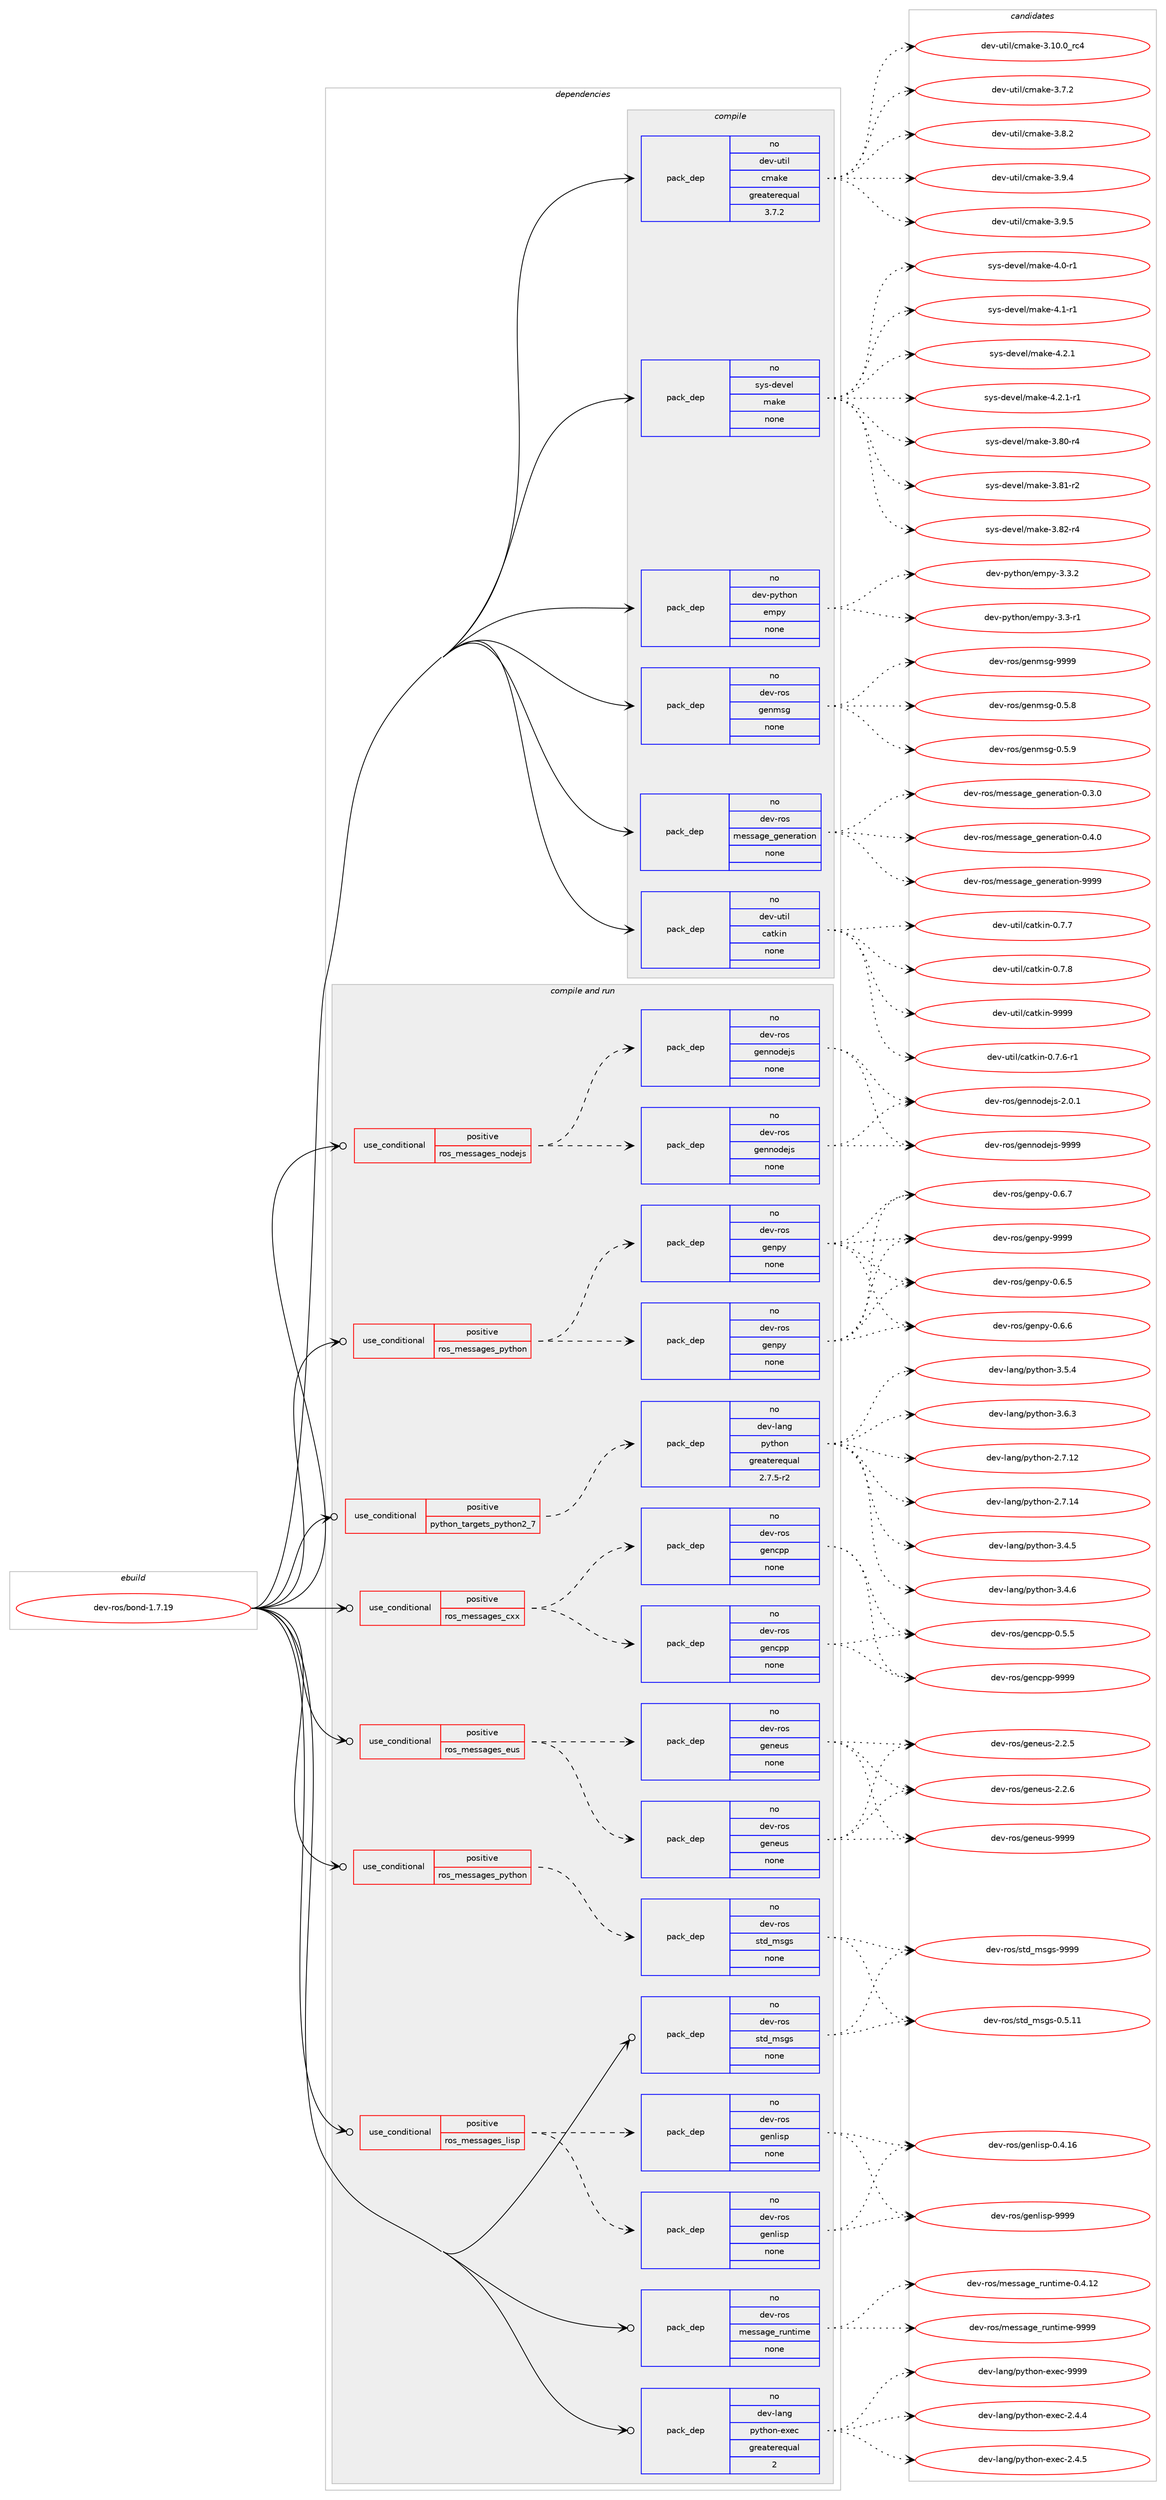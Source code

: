 digraph prolog {

# *************
# Graph options
# *************

newrank=true;
concentrate=true;
compound=true;
graph [rankdir=LR,fontname=Helvetica,fontsize=10,ranksep=1.5];#, ranksep=2.5, nodesep=0.2];
edge  [arrowhead=vee];
node  [fontname=Helvetica,fontsize=10];

# **********
# The ebuild
# **********

subgraph cluster_leftcol {
color=gray;
rank=same;
label=<<i>ebuild</i>>;
id [label="dev-ros/bond-1.7.19", color=red, width=4, href="../dev-ros/bond-1.7.19.svg"];
}

# ****************
# The dependencies
# ****************

subgraph cluster_midcol {
color=gray;
label=<<i>dependencies</i>>;
subgraph cluster_compile {
fillcolor="#eeeeee";
style=filled;
label=<<i>compile</i>>;
subgraph pack149034 {
dependency197819 [label=<<TABLE BORDER="0" CELLBORDER="1" CELLSPACING="0" CELLPADDING="4" WIDTH="220"><TR><TD ROWSPAN="6" CELLPADDING="30">pack_dep</TD></TR><TR><TD WIDTH="110">no</TD></TR><TR><TD>dev-python</TD></TR><TR><TD>empy</TD></TR><TR><TD>none</TD></TR><TR><TD></TD></TR></TABLE>>, shape=none, color=blue];
}
id:e -> dependency197819:w [weight=20,style="solid",arrowhead="vee"];
subgraph pack149035 {
dependency197820 [label=<<TABLE BORDER="0" CELLBORDER="1" CELLSPACING="0" CELLPADDING="4" WIDTH="220"><TR><TD ROWSPAN="6" CELLPADDING="30">pack_dep</TD></TR><TR><TD WIDTH="110">no</TD></TR><TR><TD>dev-ros</TD></TR><TR><TD>genmsg</TD></TR><TR><TD>none</TD></TR><TR><TD></TD></TR></TABLE>>, shape=none, color=blue];
}
id:e -> dependency197820:w [weight=20,style="solid",arrowhead="vee"];
subgraph pack149036 {
dependency197821 [label=<<TABLE BORDER="0" CELLBORDER="1" CELLSPACING="0" CELLPADDING="4" WIDTH="220"><TR><TD ROWSPAN="6" CELLPADDING="30">pack_dep</TD></TR><TR><TD WIDTH="110">no</TD></TR><TR><TD>dev-ros</TD></TR><TR><TD>message_generation</TD></TR><TR><TD>none</TD></TR><TR><TD></TD></TR></TABLE>>, shape=none, color=blue];
}
id:e -> dependency197821:w [weight=20,style="solid",arrowhead="vee"];
subgraph pack149037 {
dependency197822 [label=<<TABLE BORDER="0" CELLBORDER="1" CELLSPACING="0" CELLPADDING="4" WIDTH="220"><TR><TD ROWSPAN="6" CELLPADDING="30">pack_dep</TD></TR><TR><TD WIDTH="110">no</TD></TR><TR><TD>dev-util</TD></TR><TR><TD>catkin</TD></TR><TR><TD>none</TD></TR><TR><TD></TD></TR></TABLE>>, shape=none, color=blue];
}
id:e -> dependency197822:w [weight=20,style="solid",arrowhead="vee"];
subgraph pack149038 {
dependency197823 [label=<<TABLE BORDER="0" CELLBORDER="1" CELLSPACING="0" CELLPADDING="4" WIDTH="220"><TR><TD ROWSPAN="6" CELLPADDING="30">pack_dep</TD></TR><TR><TD WIDTH="110">no</TD></TR><TR><TD>dev-util</TD></TR><TR><TD>cmake</TD></TR><TR><TD>greaterequal</TD></TR><TR><TD>3.7.2</TD></TR></TABLE>>, shape=none, color=blue];
}
id:e -> dependency197823:w [weight=20,style="solid",arrowhead="vee"];
subgraph pack149039 {
dependency197824 [label=<<TABLE BORDER="0" CELLBORDER="1" CELLSPACING="0" CELLPADDING="4" WIDTH="220"><TR><TD ROWSPAN="6" CELLPADDING="30">pack_dep</TD></TR><TR><TD WIDTH="110">no</TD></TR><TR><TD>sys-devel</TD></TR><TR><TD>make</TD></TR><TR><TD>none</TD></TR><TR><TD></TD></TR></TABLE>>, shape=none, color=blue];
}
id:e -> dependency197824:w [weight=20,style="solid",arrowhead="vee"];
}
subgraph cluster_compileandrun {
fillcolor="#eeeeee";
style=filled;
label=<<i>compile and run</i>>;
subgraph cond44806 {
dependency197825 [label=<<TABLE BORDER="0" CELLBORDER="1" CELLSPACING="0" CELLPADDING="4"><TR><TD ROWSPAN="3" CELLPADDING="10">use_conditional</TD></TR><TR><TD>positive</TD></TR><TR><TD>python_targets_python2_7</TD></TR></TABLE>>, shape=none, color=red];
subgraph pack149040 {
dependency197826 [label=<<TABLE BORDER="0" CELLBORDER="1" CELLSPACING="0" CELLPADDING="4" WIDTH="220"><TR><TD ROWSPAN="6" CELLPADDING="30">pack_dep</TD></TR><TR><TD WIDTH="110">no</TD></TR><TR><TD>dev-lang</TD></TR><TR><TD>python</TD></TR><TR><TD>greaterequal</TD></TR><TR><TD>2.7.5-r2</TD></TR></TABLE>>, shape=none, color=blue];
}
dependency197825:e -> dependency197826:w [weight=20,style="dashed",arrowhead="vee"];
}
id:e -> dependency197825:w [weight=20,style="solid",arrowhead="odotvee"];
subgraph cond44807 {
dependency197827 [label=<<TABLE BORDER="0" CELLBORDER="1" CELLSPACING="0" CELLPADDING="4"><TR><TD ROWSPAN="3" CELLPADDING="10">use_conditional</TD></TR><TR><TD>positive</TD></TR><TR><TD>ros_messages_cxx</TD></TR></TABLE>>, shape=none, color=red];
subgraph pack149041 {
dependency197828 [label=<<TABLE BORDER="0" CELLBORDER="1" CELLSPACING="0" CELLPADDING="4" WIDTH="220"><TR><TD ROWSPAN="6" CELLPADDING="30">pack_dep</TD></TR><TR><TD WIDTH="110">no</TD></TR><TR><TD>dev-ros</TD></TR><TR><TD>gencpp</TD></TR><TR><TD>none</TD></TR><TR><TD></TD></TR></TABLE>>, shape=none, color=blue];
}
dependency197827:e -> dependency197828:w [weight=20,style="dashed",arrowhead="vee"];
subgraph pack149042 {
dependency197829 [label=<<TABLE BORDER="0" CELLBORDER="1" CELLSPACING="0" CELLPADDING="4" WIDTH="220"><TR><TD ROWSPAN="6" CELLPADDING="30">pack_dep</TD></TR><TR><TD WIDTH="110">no</TD></TR><TR><TD>dev-ros</TD></TR><TR><TD>gencpp</TD></TR><TR><TD>none</TD></TR><TR><TD></TD></TR></TABLE>>, shape=none, color=blue];
}
dependency197827:e -> dependency197829:w [weight=20,style="dashed",arrowhead="vee"];
}
id:e -> dependency197827:w [weight=20,style="solid",arrowhead="odotvee"];
subgraph cond44808 {
dependency197830 [label=<<TABLE BORDER="0" CELLBORDER="1" CELLSPACING="0" CELLPADDING="4"><TR><TD ROWSPAN="3" CELLPADDING="10">use_conditional</TD></TR><TR><TD>positive</TD></TR><TR><TD>ros_messages_eus</TD></TR></TABLE>>, shape=none, color=red];
subgraph pack149043 {
dependency197831 [label=<<TABLE BORDER="0" CELLBORDER="1" CELLSPACING="0" CELLPADDING="4" WIDTH="220"><TR><TD ROWSPAN="6" CELLPADDING="30">pack_dep</TD></TR><TR><TD WIDTH="110">no</TD></TR><TR><TD>dev-ros</TD></TR><TR><TD>geneus</TD></TR><TR><TD>none</TD></TR><TR><TD></TD></TR></TABLE>>, shape=none, color=blue];
}
dependency197830:e -> dependency197831:w [weight=20,style="dashed",arrowhead="vee"];
subgraph pack149044 {
dependency197832 [label=<<TABLE BORDER="0" CELLBORDER="1" CELLSPACING="0" CELLPADDING="4" WIDTH="220"><TR><TD ROWSPAN="6" CELLPADDING="30">pack_dep</TD></TR><TR><TD WIDTH="110">no</TD></TR><TR><TD>dev-ros</TD></TR><TR><TD>geneus</TD></TR><TR><TD>none</TD></TR><TR><TD></TD></TR></TABLE>>, shape=none, color=blue];
}
dependency197830:e -> dependency197832:w [weight=20,style="dashed",arrowhead="vee"];
}
id:e -> dependency197830:w [weight=20,style="solid",arrowhead="odotvee"];
subgraph cond44809 {
dependency197833 [label=<<TABLE BORDER="0" CELLBORDER="1" CELLSPACING="0" CELLPADDING="4"><TR><TD ROWSPAN="3" CELLPADDING="10">use_conditional</TD></TR><TR><TD>positive</TD></TR><TR><TD>ros_messages_lisp</TD></TR></TABLE>>, shape=none, color=red];
subgraph pack149045 {
dependency197834 [label=<<TABLE BORDER="0" CELLBORDER="1" CELLSPACING="0" CELLPADDING="4" WIDTH="220"><TR><TD ROWSPAN="6" CELLPADDING="30">pack_dep</TD></TR><TR><TD WIDTH="110">no</TD></TR><TR><TD>dev-ros</TD></TR><TR><TD>genlisp</TD></TR><TR><TD>none</TD></TR><TR><TD></TD></TR></TABLE>>, shape=none, color=blue];
}
dependency197833:e -> dependency197834:w [weight=20,style="dashed",arrowhead="vee"];
subgraph pack149046 {
dependency197835 [label=<<TABLE BORDER="0" CELLBORDER="1" CELLSPACING="0" CELLPADDING="4" WIDTH="220"><TR><TD ROWSPAN="6" CELLPADDING="30">pack_dep</TD></TR><TR><TD WIDTH="110">no</TD></TR><TR><TD>dev-ros</TD></TR><TR><TD>genlisp</TD></TR><TR><TD>none</TD></TR><TR><TD></TD></TR></TABLE>>, shape=none, color=blue];
}
dependency197833:e -> dependency197835:w [weight=20,style="dashed",arrowhead="vee"];
}
id:e -> dependency197833:w [weight=20,style="solid",arrowhead="odotvee"];
subgraph cond44810 {
dependency197836 [label=<<TABLE BORDER="0" CELLBORDER="1" CELLSPACING="0" CELLPADDING="4"><TR><TD ROWSPAN="3" CELLPADDING="10">use_conditional</TD></TR><TR><TD>positive</TD></TR><TR><TD>ros_messages_nodejs</TD></TR></TABLE>>, shape=none, color=red];
subgraph pack149047 {
dependency197837 [label=<<TABLE BORDER="0" CELLBORDER="1" CELLSPACING="0" CELLPADDING="4" WIDTH="220"><TR><TD ROWSPAN="6" CELLPADDING="30">pack_dep</TD></TR><TR><TD WIDTH="110">no</TD></TR><TR><TD>dev-ros</TD></TR><TR><TD>gennodejs</TD></TR><TR><TD>none</TD></TR><TR><TD></TD></TR></TABLE>>, shape=none, color=blue];
}
dependency197836:e -> dependency197837:w [weight=20,style="dashed",arrowhead="vee"];
subgraph pack149048 {
dependency197838 [label=<<TABLE BORDER="0" CELLBORDER="1" CELLSPACING="0" CELLPADDING="4" WIDTH="220"><TR><TD ROWSPAN="6" CELLPADDING="30">pack_dep</TD></TR><TR><TD WIDTH="110">no</TD></TR><TR><TD>dev-ros</TD></TR><TR><TD>gennodejs</TD></TR><TR><TD>none</TD></TR><TR><TD></TD></TR></TABLE>>, shape=none, color=blue];
}
dependency197836:e -> dependency197838:w [weight=20,style="dashed",arrowhead="vee"];
}
id:e -> dependency197836:w [weight=20,style="solid",arrowhead="odotvee"];
subgraph cond44811 {
dependency197839 [label=<<TABLE BORDER="0" CELLBORDER="1" CELLSPACING="0" CELLPADDING="4"><TR><TD ROWSPAN="3" CELLPADDING="10">use_conditional</TD></TR><TR><TD>positive</TD></TR><TR><TD>ros_messages_python</TD></TR></TABLE>>, shape=none, color=red];
subgraph pack149049 {
dependency197840 [label=<<TABLE BORDER="0" CELLBORDER="1" CELLSPACING="0" CELLPADDING="4" WIDTH="220"><TR><TD ROWSPAN="6" CELLPADDING="30">pack_dep</TD></TR><TR><TD WIDTH="110">no</TD></TR><TR><TD>dev-ros</TD></TR><TR><TD>genpy</TD></TR><TR><TD>none</TD></TR><TR><TD></TD></TR></TABLE>>, shape=none, color=blue];
}
dependency197839:e -> dependency197840:w [weight=20,style="dashed",arrowhead="vee"];
subgraph pack149050 {
dependency197841 [label=<<TABLE BORDER="0" CELLBORDER="1" CELLSPACING="0" CELLPADDING="4" WIDTH="220"><TR><TD ROWSPAN="6" CELLPADDING="30">pack_dep</TD></TR><TR><TD WIDTH="110">no</TD></TR><TR><TD>dev-ros</TD></TR><TR><TD>genpy</TD></TR><TR><TD>none</TD></TR><TR><TD></TD></TR></TABLE>>, shape=none, color=blue];
}
dependency197839:e -> dependency197841:w [weight=20,style="dashed",arrowhead="vee"];
}
id:e -> dependency197839:w [weight=20,style="solid",arrowhead="odotvee"];
subgraph cond44812 {
dependency197842 [label=<<TABLE BORDER="0" CELLBORDER="1" CELLSPACING="0" CELLPADDING="4"><TR><TD ROWSPAN="3" CELLPADDING="10">use_conditional</TD></TR><TR><TD>positive</TD></TR><TR><TD>ros_messages_python</TD></TR></TABLE>>, shape=none, color=red];
subgraph pack149051 {
dependency197843 [label=<<TABLE BORDER="0" CELLBORDER="1" CELLSPACING="0" CELLPADDING="4" WIDTH="220"><TR><TD ROWSPAN="6" CELLPADDING="30">pack_dep</TD></TR><TR><TD WIDTH="110">no</TD></TR><TR><TD>dev-ros</TD></TR><TR><TD>std_msgs</TD></TR><TR><TD>none</TD></TR><TR><TD></TD></TR></TABLE>>, shape=none, color=blue];
}
dependency197842:e -> dependency197843:w [weight=20,style="dashed",arrowhead="vee"];
}
id:e -> dependency197842:w [weight=20,style="solid",arrowhead="odotvee"];
subgraph pack149052 {
dependency197844 [label=<<TABLE BORDER="0" CELLBORDER="1" CELLSPACING="0" CELLPADDING="4" WIDTH="220"><TR><TD ROWSPAN="6" CELLPADDING="30">pack_dep</TD></TR><TR><TD WIDTH="110">no</TD></TR><TR><TD>dev-lang</TD></TR><TR><TD>python-exec</TD></TR><TR><TD>greaterequal</TD></TR><TR><TD>2</TD></TR></TABLE>>, shape=none, color=blue];
}
id:e -> dependency197844:w [weight=20,style="solid",arrowhead="odotvee"];
subgraph pack149053 {
dependency197845 [label=<<TABLE BORDER="0" CELLBORDER="1" CELLSPACING="0" CELLPADDING="4" WIDTH="220"><TR><TD ROWSPAN="6" CELLPADDING="30">pack_dep</TD></TR><TR><TD WIDTH="110">no</TD></TR><TR><TD>dev-ros</TD></TR><TR><TD>message_runtime</TD></TR><TR><TD>none</TD></TR><TR><TD></TD></TR></TABLE>>, shape=none, color=blue];
}
id:e -> dependency197845:w [weight=20,style="solid",arrowhead="odotvee"];
subgraph pack149054 {
dependency197846 [label=<<TABLE BORDER="0" CELLBORDER="1" CELLSPACING="0" CELLPADDING="4" WIDTH="220"><TR><TD ROWSPAN="6" CELLPADDING="30">pack_dep</TD></TR><TR><TD WIDTH="110">no</TD></TR><TR><TD>dev-ros</TD></TR><TR><TD>std_msgs</TD></TR><TR><TD>none</TD></TR><TR><TD></TD></TR></TABLE>>, shape=none, color=blue];
}
id:e -> dependency197846:w [weight=20,style="solid",arrowhead="odotvee"];
}
subgraph cluster_run {
fillcolor="#eeeeee";
style=filled;
label=<<i>run</i>>;
}
}

# **************
# The candidates
# **************

subgraph cluster_choices {
rank=same;
color=gray;
label=<<i>candidates</i>>;

subgraph choice149034 {
color=black;
nodesep=1;
choice1001011184511212111610411111047101109112121455146514511449 [label="dev-python/empy-3.3-r1", color=red, width=4,href="../dev-python/empy-3.3-r1.svg"];
choice1001011184511212111610411111047101109112121455146514650 [label="dev-python/empy-3.3.2", color=red, width=4,href="../dev-python/empy-3.3.2.svg"];
dependency197819:e -> choice1001011184511212111610411111047101109112121455146514511449:w [style=dotted,weight="100"];
dependency197819:e -> choice1001011184511212111610411111047101109112121455146514650:w [style=dotted,weight="100"];
}
subgraph choice149035 {
color=black;
nodesep=1;
choice1001011184511411111547103101110109115103454846534656 [label="dev-ros/genmsg-0.5.8", color=red, width=4,href="../dev-ros/genmsg-0.5.8.svg"];
choice1001011184511411111547103101110109115103454846534657 [label="dev-ros/genmsg-0.5.9", color=red, width=4,href="../dev-ros/genmsg-0.5.9.svg"];
choice10010111845114111115471031011101091151034557575757 [label="dev-ros/genmsg-9999", color=red, width=4,href="../dev-ros/genmsg-9999.svg"];
dependency197820:e -> choice1001011184511411111547103101110109115103454846534656:w [style=dotted,weight="100"];
dependency197820:e -> choice1001011184511411111547103101110109115103454846534657:w [style=dotted,weight="100"];
dependency197820:e -> choice10010111845114111115471031011101091151034557575757:w [style=dotted,weight="100"];
}
subgraph choice149036 {
color=black;
nodesep=1;
choice1001011184511411111547109101115115971031019510310111010111497116105111110454846514648 [label="dev-ros/message_generation-0.3.0", color=red, width=4,href="../dev-ros/message_generation-0.3.0.svg"];
choice1001011184511411111547109101115115971031019510310111010111497116105111110454846524648 [label="dev-ros/message_generation-0.4.0", color=red, width=4,href="../dev-ros/message_generation-0.4.0.svg"];
choice10010111845114111115471091011151159710310195103101110101114971161051111104557575757 [label="dev-ros/message_generation-9999", color=red, width=4,href="../dev-ros/message_generation-9999.svg"];
dependency197821:e -> choice1001011184511411111547109101115115971031019510310111010111497116105111110454846514648:w [style=dotted,weight="100"];
dependency197821:e -> choice1001011184511411111547109101115115971031019510310111010111497116105111110454846524648:w [style=dotted,weight="100"];
dependency197821:e -> choice10010111845114111115471091011151159710310195103101110101114971161051111104557575757:w [style=dotted,weight="100"];
}
subgraph choice149037 {
color=black;
nodesep=1;
choice100101118451171161051084799971161071051104548465546544511449 [label="dev-util/catkin-0.7.6-r1", color=red, width=4,href="../dev-util/catkin-0.7.6-r1.svg"];
choice10010111845117116105108479997116107105110454846554655 [label="dev-util/catkin-0.7.7", color=red, width=4,href="../dev-util/catkin-0.7.7.svg"];
choice10010111845117116105108479997116107105110454846554656 [label="dev-util/catkin-0.7.8", color=red, width=4,href="../dev-util/catkin-0.7.8.svg"];
choice100101118451171161051084799971161071051104557575757 [label="dev-util/catkin-9999", color=red, width=4,href="../dev-util/catkin-9999.svg"];
dependency197822:e -> choice100101118451171161051084799971161071051104548465546544511449:w [style=dotted,weight="100"];
dependency197822:e -> choice10010111845117116105108479997116107105110454846554655:w [style=dotted,weight="100"];
dependency197822:e -> choice10010111845117116105108479997116107105110454846554656:w [style=dotted,weight="100"];
dependency197822:e -> choice100101118451171161051084799971161071051104557575757:w [style=dotted,weight="100"];
}
subgraph choice149038 {
color=black;
nodesep=1;
choice1001011184511711610510847991099710710145514649484648951149952 [label="dev-util/cmake-3.10.0_rc4", color=red, width=4,href="../dev-util/cmake-3.10.0_rc4.svg"];
choice10010111845117116105108479910997107101455146554650 [label="dev-util/cmake-3.7.2", color=red, width=4,href="../dev-util/cmake-3.7.2.svg"];
choice10010111845117116105108479910997107101455146564650 [label="dev-util/cmake-3.8.2", color=red, width=4,href="../dev-util/cmake-3.8.2.svg"];
choice10010111845117116105108479910997107101455146574652 [label="dev-util/cmake-3.9.4", color=red, width=4,href="../dev-util/cmake-3.9.4.svg"];
choice10010111845117116105108479910997107101455146574653 [label="dev-util/cmake-3.9.5", color=red, width=4,href="../dev-util/cmake-3.9.5.svg"];
dependency197823:e -> choice1001011184511711610510847991099710710145514649484648951149952:w [style=dotted,weight="100"];
dependency197823:e -> choice10010111845117116105108479910997107101455146554650:w [style=dotted,weight="100"];
dependency197823:e -> choice10010111845117116105108479910997107101455146564650:w [style=dotted,weight="100"];
dependency197823:e -> choice10010111845117116105108479910997107101455146574652:w [style=dotted,weight="100"];
dependency197823:e -> choice10010111845117116105108479910997107101455146574653:w [style=dotted,weight="100"];
}
subgraph choice149039 {
color=black;
nodesep=1;
choice11512111545100101118101108471099710710145514656484511452 [label="sys-devel/make-3.80-r4", color=red, width=4,href="../sys-devel/make-3.80-r4.svg"];
choice11512111545100101118101108471099710710145514656494511450 [label="sys-devel/make-3.81-r2", color=red, width=4,href="../sys-devel/make-3.81-r2.svg"];
choice11512111545100101118101108471099710710145514656504511452 [label="sys-devel/make-3.82-r4", color=red, width=4,href="../sys-devel/make-3.82-r4.svg"];
choice115121115451001011181011084710997107101455246484511449 [label="sys-devel/make-4.0-r1", color=red, width=4,href="../sys-devel/make-4.0-r1.svg"];
choice115121115451001011181011084710997107101455246494511449 [label="sys-devel/make-4.1-r1", color=red, width=4,href="../sys-devel/make-4.1-r1.svg"];
choice115121115451001011181011084710997107101455246504649 [label="sys-devel/make-4.2.1", color=red, width=4,href="../sys-devel/make-4.2.1.svg"];
choice1151211154510010111810110847109971071014552465046494511449 [label="sys-devel/make-4.2.1-r1", color=red, width=4,href="../sys-devel/make-4.2.1-r1.svg"];
dependency197824:e -> choice11512111545100101118101108471099710710145514656484511452:w [style=dotted,weight="100"];
dependency197824:e -> choice11512111545100101118101108471099710710145514656494511450:w [style=dotted,weight="100"];
dependency197824:e -> choice11512111545100101118101108471099710710145514656504511452:w [style=dotted,weight="100"];
dependency197824:e -> choice115121115451001011181011084710997107101455246484511449:w [style=dotted,weight="100"];
dependency197824:e -> choice115121115451001011181011084710997107101455246494511449:w [style=dotted,weight="100"];
dependency197824:e -> choice115121115451001011181011084710997107101455246504649:w [style=dotted,weight="100"];
dependency197824:e -> choice1151211154510010111810110847109971071014552465046494511449:w [style=dotted,weight="100"];
}
subgraph choice149040 {
color=black;
nodesep=1;
choice10010111845108971101034711212111610411111045504655464950 [label="dev-lang/python-2.7.12", color=red, width=4,href="../dev-lang/python-2.7.12.svg"];
choice10010111845108971101034711212111610411111045504655464952 [label="dev-lang/python-2.7.14", color=red, width=4,href="../dev-lang/python-2.7.14.svg"];
choice100101118451089711010347112121116104111110455146524653 [label="dev-lang/python-3.4.5", color=red, width=4,href="../dev-lang/python-3.4.5.svg"];
choice100101118451089711010347112121116104111110455146524654 [label="dev-lang/python-3.4.6", color=red, width=4,href="../dev-lang/python-3.4.6.svg"];
choice100101118451089711010347112121116104111110455146534652 [label="dev-lang/python-3.5.4", color=red, width=4,href="../dev-lang/python-3.5.4.svg"];
choice100101118451089711010347112121116104111110455146544651 [label="dev-lang/python-3.6.3", color=red, width=4,href="../dev-lang/python-3.6.3.svg"];
dependency197826:e -> choice10010111845108971101034711212111610411111045504655464950:w [style=dotted,weight="100"];
dependency197826:e -> choice10010111845108971101034711212111610411111045504655464952:w [style=dotted,weight="100"];
dependency197826:e -> choice100101118451089711010347112121116104111110455146524653:w [style=dotted,weight="100"];
dependency197826:e -> choice100101118451089711010347112121116104111110455146524654:w [style=dotted,weight="100"];
dependency197826:e -> choice100101118451089711010347112121116104111110455146534652:w [style=dotted,weight="100"];
dependency197826:e -> choice100101118451089711010347112121116104111110455146544651:w [style=dotted,weight="100"];
}
subgraph choice149041 {
color=black;
nodesep=1;
choice100101118451141111154710310111099112112454846534653 [label="dev-ros/gencpp-0.5.5", color=red, width=4,href="../dev-ros/gencpp-0.5.5.svg"];
choice1001011184511411111547103101110991121124557575757 [label="dev-ros/gencpp-9999", color=red, width=4,href="../dev-ros/gencpp-9999.svg"];
dependency197828:e -> choice100101118451141111154710310111099112112454846534653:w [style=dotted,weight="100"];
dependency197828:e -> choice1001011184511411111547103101110991121124557575757:w [style=dotted,weight="100"];
}
subgraph choice149042 {
color=black;
nodesep=1;
choice100101118451141111154710310111099112112454846534653 [label="dev-ros/gencpp-0.5.5", color=red, width=4,href="../dev-ros/gencpp-0.5.5.svg"];
choice1001011184511411111547103101110991121124557575757 [label="dev-ros/gencpp-9999", color=red, width=4,href="../dev-ros/gencpp-9999.svg"];
dependency197829:e -> choice100101118451141111154710310111099112112454846534653:w [style=dotted,weight="100"];
dependency197829:e -> choice1001011184511411111547103101110991121124557575757:w [style=dotted,weight="100"];
}
subgraph choice149043 {
color=black;
nodesep=1;
choice1001011184511411111547103101110101117115455046504653 [label="dev-ros/geneus-2.2.5", color=red, width=4,href="../dev-ros/geneus-2.2.5.svg"];
choice1001011184511411111547103101110101117115455046504654 [label="dev-ros/geneus-2.2.6", color=red, width=4,href="../dev-ros/geneus-2.2.6.svg"];
choice10010111845114111115471031011101011171154557575757 [label="dev-ros/geneus-9999", color=red, width=4,href="../dev-ros/geneus-9999.svg"];
dependency197831:e -> choice1001011184511411111547103101110101117115455046504653:w [style=dotted,weight="100"];
dependency197831:e -> choice1001011184511411111547103101110101117115455046504654:w [style=dotted,weight="100"];
dependency197831:e -> choice10010111845114111115471031011101011171154557575757:w [style=dotted,weight="100"];
}
subgraph choice149044 {
color=black;
nodesep=1;
choice1001011184511411111547103101110101117115455046504653 [label="dev-ros/geneus-2.2.5", color=red, width=4,href="../dev-ros/geneus-2.2.5.svg"];
choice1001011184511411111547103101110101117115455046504654 [label="dev-ros/geneus-2.2.6", color=red, width=4,href="../dev-ros/geneus-2.2.6.svg"];
choice10010111845114111115471031011101011171154557575757 [label="dev-ros/geneus-9999", color=red, width=4,href="../dev-ros/geneus-9999.svg"];
dependency197832:e -> choice1001011184511411111547103101110101117115455046504653:w [style=dotted,weight="100"];
dependency197832:e -> choice1001011184511411111547103101110101117115455046504654:w [style=dotted,weight="100"];
dependency197832:e -> choice10010111845114111115471031011101011171154557575757:w [style=dotted,weight="100"];
}
subgraph choice149045 {
color=black;
nodesep=1;
choice100101118451141111154710310111010810511511245484652464954 [label="dev-ros/genlisp-0.4.16", color=red, width=4,href="../dev-ros/genlisp-0.4.16.svg"];
choice10010111845114111115471031011101081051151124557575757 [label="dev-ros/genlisp-9999", color=red, width=4,href="../dev-ros/genlisp-9999.svg"];
dependency197834:e -> choice100101118451141111154710310111010810511511245484652464954:w [style=dotted,weight="100"];
dependency197834:e -> choice10010111845114111115471031011101081051151124557575757:w [style=dotted,weight="100"];
}
subgraph choice149046 {
color=black;
nodesep=1;
choice100101118451141111154710310111010810511511245484652464954 [label="dev-ros/genlisp-0.4.16", color=red, width=4,href="../dev-ros/genlisp-0.4.16.svg"];
choice10010111845114111115471031011101081051151124557575757 [label="dev-ros/genlisp-9999", color=red, width=4,href="../dev-ros/genlisp-9999.svg"];
dependency197835:e -> choice100101118451141111154710310111010810511511245484652464954:w [style=dotted,weight="100"];
dependency197835:e -> choice10010111845114111115471031011101081051151124557575757:w [style=dotted,weight="100"];
}
subgraph choice149047 {
color=black;
nodesep=1;
choice1001011184511411111547103101110110111100101106115455046484649 [label="dev-ros/gennodejs-2.0.1", color=red, width=4,href="../dev-ros/gennodejs-2.0.1.svg"];
choice10010111845114111115471031011101101111001011061154557575757 [label="dev-ros/gennodejs-9999", color=red, width=4,href="../dev-ros/gennodejs-9999.svg"];
dependency197837:e -> choice1001011184511411111547103101110110111100101106115455046484649:w [style=dotted,weight="100"];
dependency197837:e -> choice10010111845114111115471031011101101111001011061154557575757:w [style=dotted,weight="100"];
}
subgraph choice149048 {
color=black;
nodesep=1;
choice1001011184511411111547103101110110111100101106115455046484649 [label="dev-ros/gennodejs-2.0.1", color=red, width=4,href="../dev-ros/gennodejs-2.0.1.svg"];
choice10010111845114111115471031011101101111001011061154557575757 [label="dev-ros/gennodejs-9999", color=red, width=4,href="../dev-ros/gennodejs-9999.svg"];
dependency197838:e -> choice1001011184511411111547103101110110111100101106115455046484649:w [style=dotted,weight="100"];
dependency197838:e -> choice10010111845114111115471031011101101111001011061154557575757:w [style=dotted,weight="100"];
}
subgraph choice149049 {
color=black;
nodesep=1;
choice1001011184511411111547103101110112121454846544653 [label="dev-ros/genpy-0.6.5", color=red, width=4,href="../dev-ros/genpy-0.6.5.svg"];
choice1001011184511411111547103101110112121454846544654 [label="dev-ros/genpy-0.6.6", color=red, width=4,href="../dev-ros/genpy-0.6.6.svg"];
choice1001011184511411111547103101110112121454846544655 [label="dev-ros/genpy-0.6.7", color=red, width=4,href="../dev-ros/genpy-0.6.7.svg"];
choice10010111845114111115471031011101121214557575757 [label="dev-ros/genpy-9999", color=red, width=4,href="../dev-ros/genpy-9999.svg"];
dependency197840:e -> choice1001011184511411111547103101110112121454846544653:w [style=dotted,weight="100"];
dependency197840:e -> choice1001011184511411111547103101110112121454846544654:w [style=dotted,weight="100"];
dependency197840:e -> choice1001011184511411111547103101110112121454846544655:w [style=dotted,weight="100"];
dependency197840:e -> choice10010111845114111115471031011101121214557575757:w [style=dotted,weight="100"];
}
subgraph choice149050 {
color=black;
nodesep=1;
choice1001011184511411111547103101110112121454846544653 [label="dev-ros/genpy-0.6.5", color=red, width=4,href="../dev-ros/genpy-0.6.5.svg"];
choice1001011184511411111547103101110112121454846544654 [label="dev-ros/genpy-0.6.6", color=red, width=4,href="../dev-ros/genpy-0.6.6.svg"];
choice1001011184511411111547103101110112121454846544655 [label="dev-ros/genpy-0.6.7", color=red, width=4,href="../dev-ros/genpy-0.6.7.svg"];
choice10010111845114111115471031011101121214557575757 [label="dev-ros/genpy-9999", color=red, width=4,href="../dev-ros/genpy-9999.svg"];
dependency197841:e -> choice1001011184511411111547103101110112121454846544653:w [style=dotted,weight="100"];
dependency197841:e -> choice1001011184511411111547103101110112121454846544654:w [style=dotted,weight="100"];
dependency197841:e -> choice1001011184511411111547103101110112121454846544655:w [style=dotted,weight="100"];
dependency197841:e -> choice10010111845114111115471031011101121214557575757:w [style=dotted,weight="100"];
}
subgraph choice149051 {
color=black;
nodesep=1;
choice10010111845114111115471151161009510911510311545484653464949 [label="dev-ros/std_msgs-0.5.11", color=red, width=4,href="../dev-ros/std_msgs-0.5.11.svg"];
choice1001011184511411111547115116100951091151031154557575757 [label="dev-ros/std_msgs-9999", color=red, width=4,href="../dev-ros/std_msgs-9999.svg"];
dependency197843:e -> choice10010111845114111115471151161009510911510311545484653464949:w [style=dotted,weight="100"];
dependency197843:e -> choice1001011184511411111547115116100951091151031154557575757:w [style=dotted,weight="100"];
}
subgraph choice149052 {
color=black;
nodesep=1;
choice1001011184510897110103471121211161041111104510112010199455046524652 [label="dev-lang/python-exec-2.4.4", color=red, width=4,href="../dev-lang/python-exec-2.4.4.svg"];
choice1001011184510897110103471121211161041111104510112010199455046524653 [label="dev-lang/python-exec-2.4.5", color=red, width=4,href="../dev-lang/python-exec-2.4.5.svg"];
choice10010111845108971101034711212111610411111045101120101994557575757 [label="dev-lang/python-exec-9999", color=red, width=4,href="../dev-lang/python-exec-9999.svg"];
dependency197844:e -> choice1001011184510897110103471121211161041111104510112010199455046524652:w [style=dotted,weight="100"];
dependency197844:e -> choice1001011184510897110103471121211161041111104510112010199455046524653:w [style=dotted,weight="100"];
dependency197844:e -> choice10010111845108971101034711212111610411111045101120101994557575757:w [style=dotted,weight="100"];
}
subgraph choice149053 {
color=black;
nodesep=1;
choice1001011184511411111547109101115115971031019511411711011610510910145484652464950 [label="dev-ros/message_runtime-0.4.12", color=red, width=4,href="../dev-ros/message_runtime-0.4.12.svg"];
choice100101118451141111154710910111511597103101951141171101161051091014557575757 [label="dev-ros/message_runtime-9999", color=red, width=4,href="../dev-ros/message_runtime-9999.svg"];
dependency197845:e -> choice1001011184511411111547109101115115971031019511411711011610510910145484652464950:w [style=dotted,weight="100"];
dependency197845:e -> choice100101118451141111154710910111511597103101951141171101161051091014557575757:w [style=dotted,weight="100"];
}
subgraph choice149054 {
color=black;
nodesep=1;
choice10010111845114111115471151161009510911510311545484653464949 [label="dev-ros/std_msgs-0.5.11", color=red, width=4,href="../dev-ros/std_msgs-0.5.11.svg"];
choice1001011184511411111547115116100951091151031154557575757 [label="dev-ros/std_msgs-9999", color=red, width=4,href="../dev-ros/std_msgs-9999.svg"];
dependency197846:e -> choice10010111845114111115471151161009510911510311545484653464949:w [style=dotted,weight="100"];
dependency197846:e -> choice1001011184511411111547115116100951091151031154557575757:w [style=dotted,weight="100"];
}
}

}
